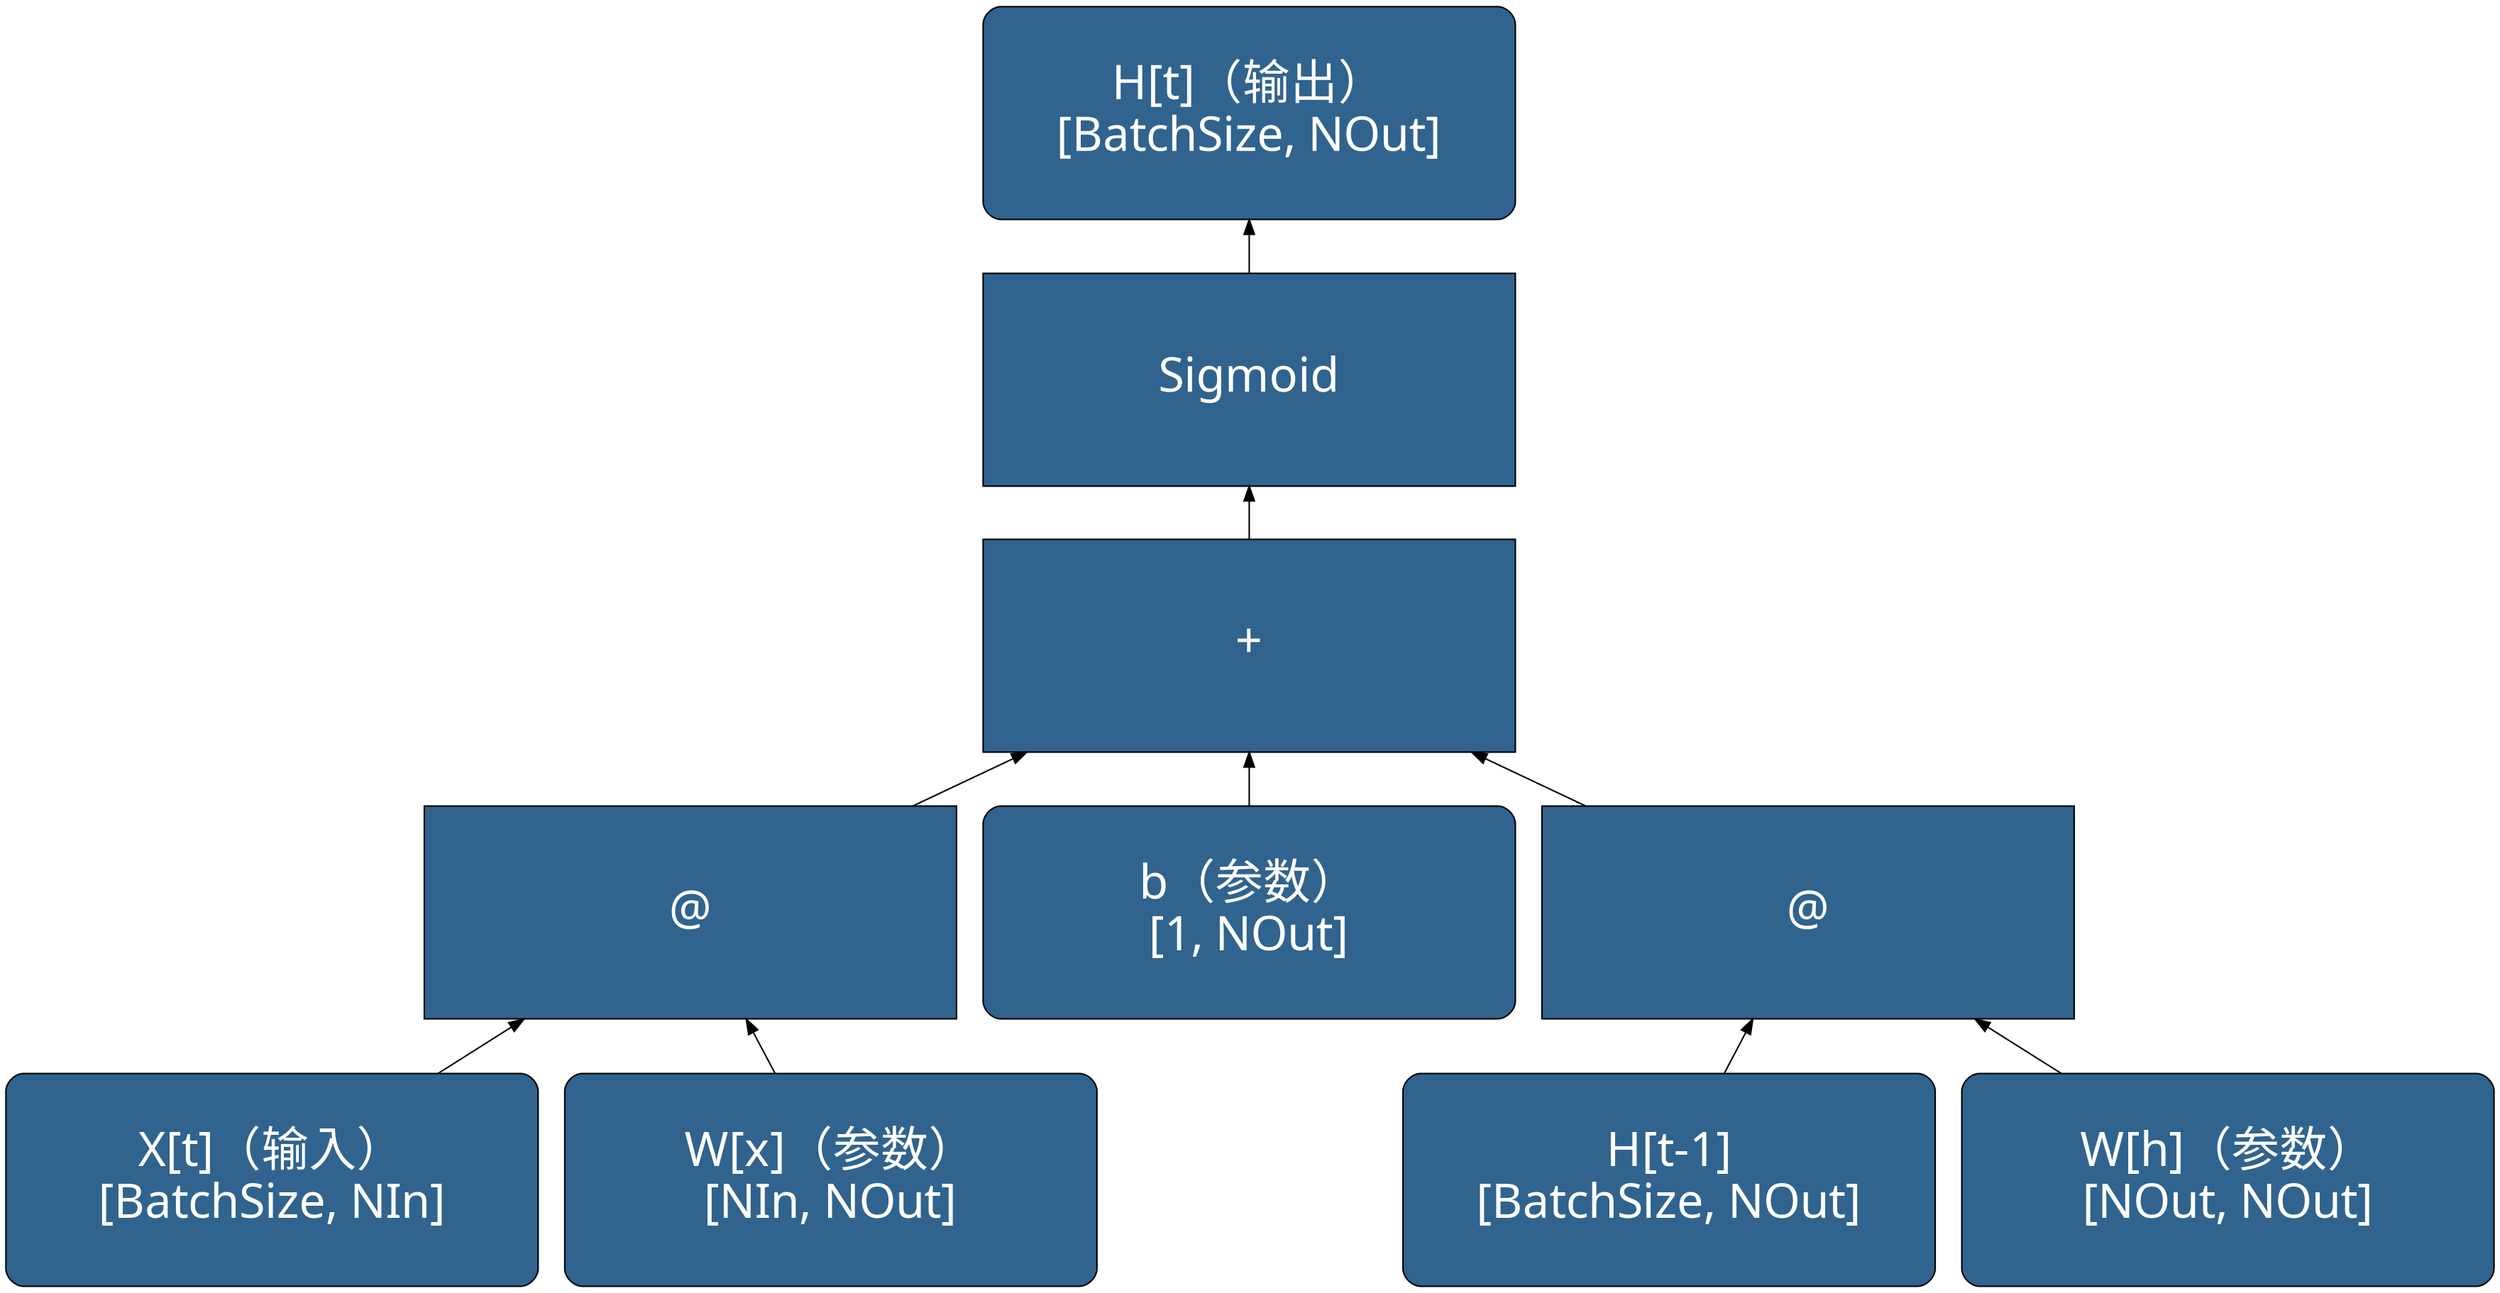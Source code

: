 digraph RNNCell {
	rankdir=BT
    node [
		style=filled, 
		color=Black
		fontcolor=White, 
		fillcolor="#30638e", 
		fontname="SimHei",
		fontsize=32,
		width=5, height=2,
		shape="box",
	]

    x [label="X[t]（输入）\n[BatchSize, NIn]", shape="Mrecord"]
    his [label="H[t-1]\n[BatchSize, NOut]", shape="Mrecord"]
    w_x [label="W[x]（参数）\n[NIn, NOut]", shape="Mrecord"]
    w_h [label="W[h]（参数）\n[NOut, NOut]", shape="Mrecord"]
    b   [label="b（参数）\n[1, NOut]", shape="Mrecord"]
    σ   [label="Sigmoid"]
    matmul1 [label="@"]
    matmul2 [label="@"]
    plus  [label="+"]
    # calc [label="X[t] @ W[x] + H[t-1] @ W[h] + b"]
    h   [label="H[t]（输出）\n[BatchSize, NOut]", shape="Mrecord"]

    x -> matmul1
    w_x -> matmul1
    his -> matmul2
    w_h -> matmul2
    matmul1 -> plus
    matmul2 -> plus
    b -> plus
    plus -> σ
    σ -> h

}